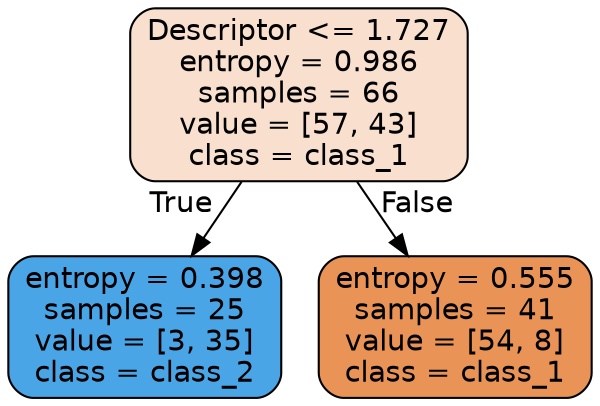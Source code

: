 digraph Tree {
node [shape=box, style="filled, rounded", color="black", fontname="helvetica"] ;
edge [fontname="helvetica"] ;
0 [label="Descriptor <= 1.727\nentropy = 0.986\nsamples = 66\nvalue = [57, 43]\nclass = class_1", fillcolor="#f9e0ce"] ;
1 [label="entropy = 0.398\nsamples = 25\nvalue = [3, 35]\nclass = class_2", fillcolor="#4aa5e7"] ;
0 -> 1 [labeldistance=2.5, labelangle=45, headlabel="True"] ;
2 [label="entropy = 0.555\nsamples = 41\nvalue = [54, 8]\nclass = class_1", fillcolor="#e99456"] ;
0 -> 2 [labeldistance=2.5, labelangle=-45, headlabel="False"] ;
}